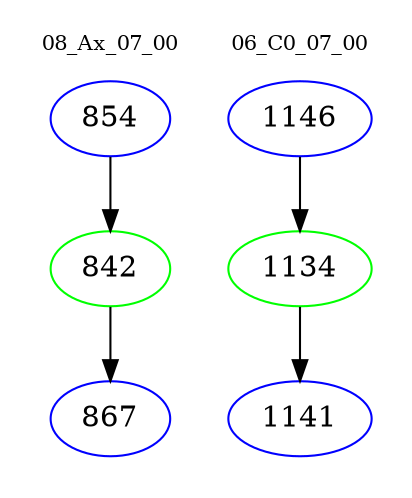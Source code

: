 digraph{
subgraph cluster_0 {
color = white
label = "08_Ax_07_00";
fontsize=10;
T0_854 [label="854", color="blue"]
T0_854 -> T0_842 [color="black"]
T0_842 [label="842", color="green"]
T0_842 -> T0_867 [color="black"]
T0_867 [label="867", color="blue"]
}
subgraph cluster_1 {
color = white
label = "06_C0_07_00";
fontsize=10;
T1_1146 [label="1146", color="blue"]
T1_1146 -> T1_1134 [color="black"]
T1_1134 [label="1134", color="green"]
T1_1134 -> T1_1141 [color="black"]
T1_1141 [label="1141", color="blue"]
}
}
